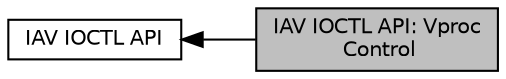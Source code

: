 digraph "IAV IOCTL API: Vproc Control"
{
  bgcolor="transparent";
  edge [fontname="Helvetica",fontsize="10",labelfontname="Helvetica",labelfontsize="10"];
  node [fontname="Helvetica",fontsize="10",shape=box];
  rankdir=LR;
  Node2 [label="IAV IOCTL API",height=0.2,width=0.4,color="black",URL="$d5/d1d/group__iav-api.html",tooltip="IAV IOCTL API."];
  Node1 [label="IAV IOCTL API: Vproc\l Control",height=0.2,width=0.4,color="black", fillcolor="grey75", style="filled", fontcolor="black",tooltip="IAV IOCTL API: VPROC control ioctl, in file iav_ioctl.h."];
  Node2->Node1 [shape=plaintext, dir="back", style="solid"];
}
